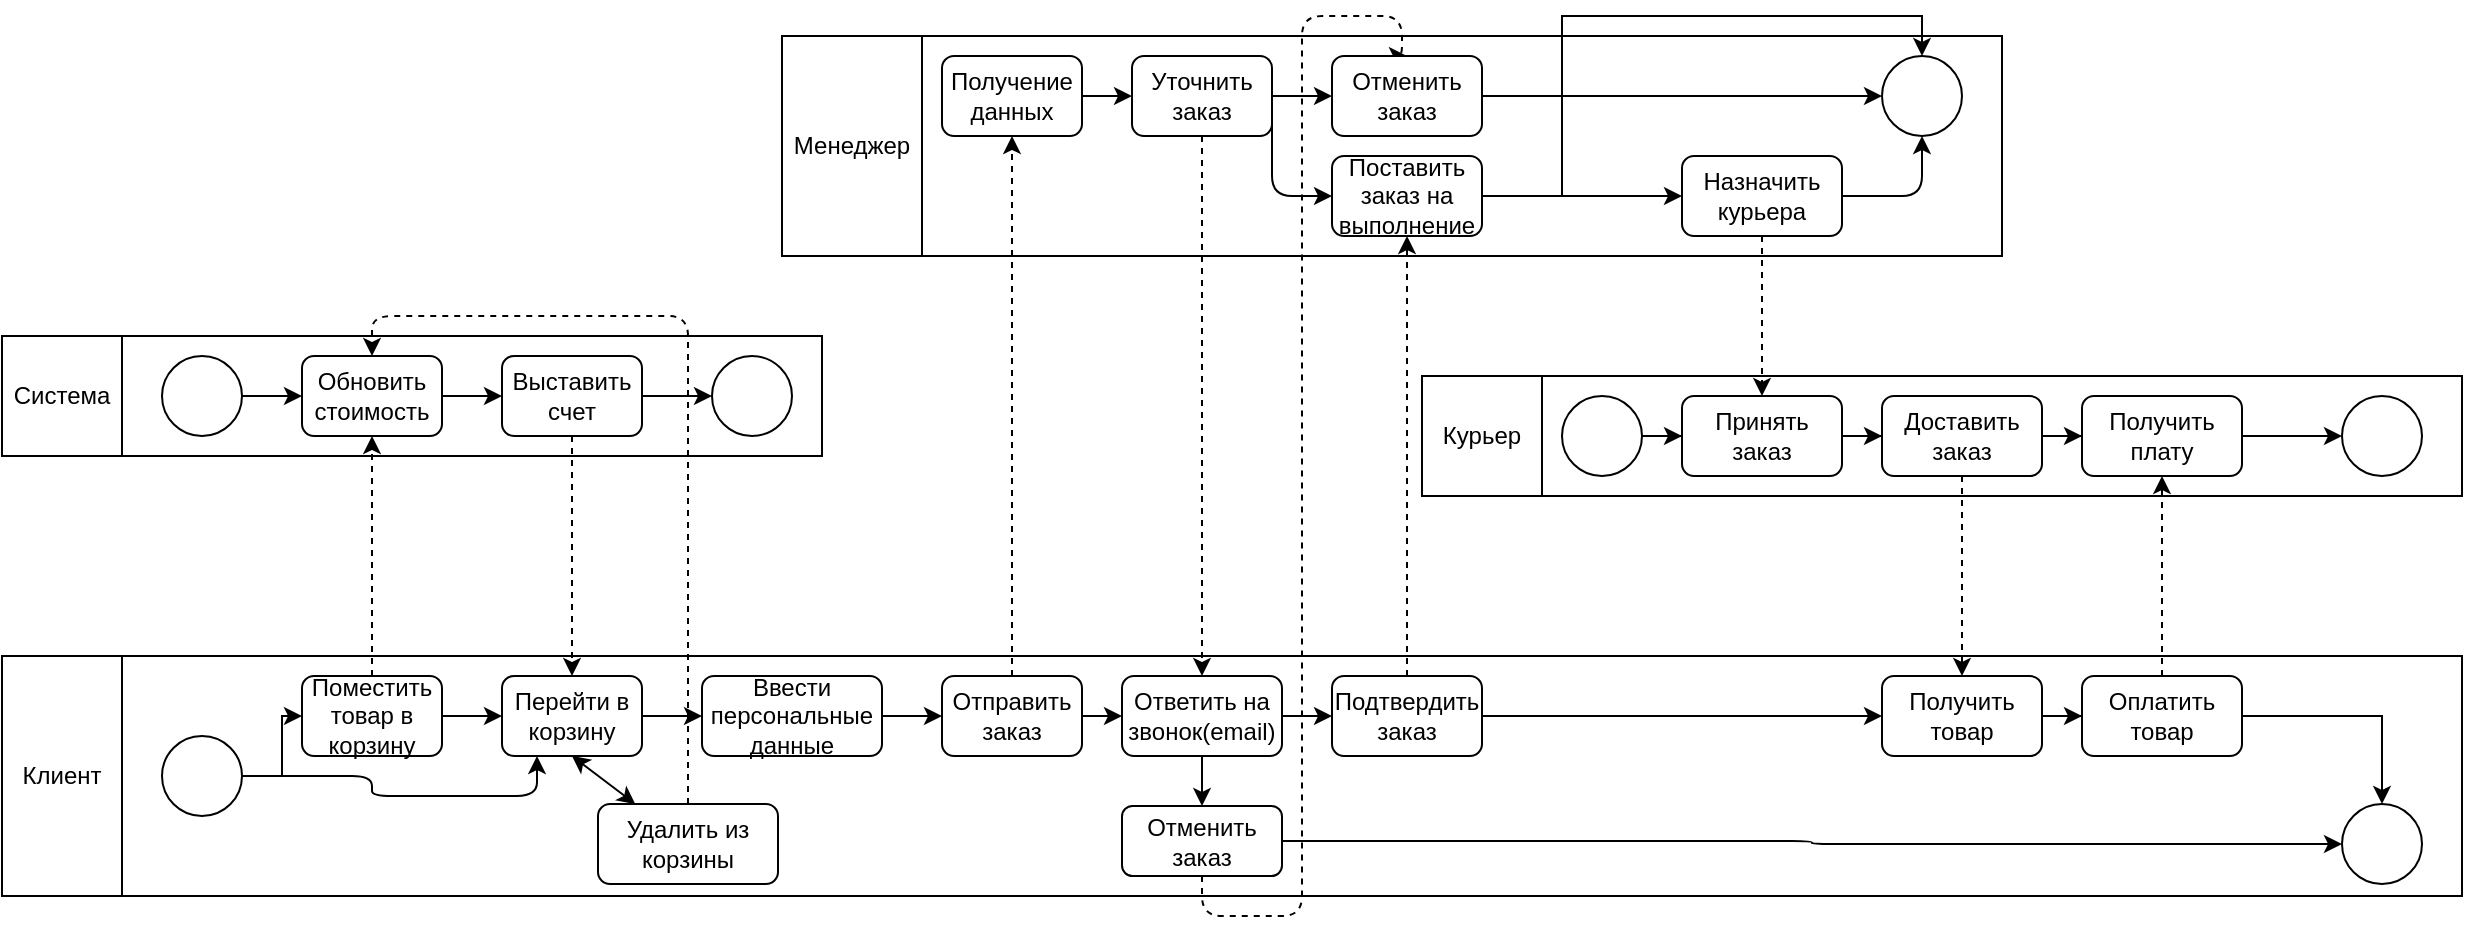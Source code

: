 <mxfile pages="1" version="11.2.8" type="device"><diagram id="E2t7qWhZOOBF1nUKcUTl" name="Page-1"><mxGraphModel dx="1024" dy="534" grid="1" gridSize="10" guides="1" tooltips="1" connect="1" arrows="1" fold="1" page="1" pageScale="1" pageWidth="827" pageHeight="1169" math="0" shadow="0"><root><mxCell id="0"/><mxCell id="1" parent="0"/><mxCell id="NmIa3KSTuZVcGvfTSPxm-5" value="" style="rounded=0;whiteSpace=wrap;html=1;" parent="1" vertex="1"><mxGeometry x="70" y="450" width="1230" height="120" as="geometry"/></mxCell><mxCell id="NmIa3KSTuZVcGvfTSPxm-14" style="edgeStyle=orthogonalEdgeStyle;rounded=0;orthogonalLoop=1;jettySize=auto;html=1;exitX=1;exitY=0.5;exitDx=0;exitDy=0;" parent="1" source="NmIa3KSTuZVcGvfTSPxm-4" target="NmIa3KSTuZVcGvfTSPxm-13" edge="1"><mxGeometry relative="1" as="geometry"/></mxCell><mxCell id="NmIa3KSTuZVcGvfTSPxm-52" style="edgeStyle=orthogonalEdgeStyle;rounded=1;orthogonalLoop=1;jettySize=auto;html=1;exitX=1;exitY=0.5;exitDx=0;exitDy=0;entryX=0.25;entryY=1;entryDx=0;entryDy=0;" parent="1" source="NmIa3KSTuZVcGvfTSPxm-4" target="NmIa3KSTuZVcGvfTSPxm-15" edge="1"><mxGeometry relative="1" as="geometry"/></mxCell><mxCell id="NmIa3KSTuZVcGvfTSPxm-4" value="" style="ellipse;whiteSpace=wrap;html=1;aspect=fixed;" parent="1" vertex="1"><mxGeometry x="150" y="490" width="40" height="40" as="geometry"/></mxCell><mxCell id="NmIa3KSTuZVcGvfTSPxm-16" style="edgeStyle=orthogonalEdgeStyle;rounded=0;orthogonalLoop=1;jettySize=auto;html=1;exitX=1;exitY=0.5;exitDx=0;exitDy=0;" parent="1" source="NmIa3KSTuZVcGvfTSPxm-13" target="NmIa3KSTuZVcGvfTSPxm-15" edge="1"><mxGeometry relative="1" as="geometry"/></mxCell><mxCell id="NmIa3KSTuZVcGvfTSPxm-13" value="&lt;span style=&quot;white-space: normal&quot;&gt;Поместить товар в корзину&lt;/span&gt;" style="rounded=1;whiteSpace=wrap;html=1;" parent="1" vertex="1"><mxGeometry x="220" y="460" width="70" height="40" as="geometry"/></mxCell><mxCell id="NmIa3KSTuZVcGvfTSPxm-18" style="edgeStyle=orthogonalEdgeStyle;rounded=0;orthogonalLoop=1;jettySize=auto;html=1;exitX=1;exitY=0.5;exitDx=0;exitDy=0;" parent="1" source="NmIa3KSTuZVcGvfTSPxm-15" target="NmIa3KSTuZVcGvfTSPxm-17" edge="1"><mxGeometry relative="1" as="geometry"/></mxCell><mxCell id="NmIa3KSTuZVcGvfTSPxm-15" value="Перейти в корзину" style="rounded=1;whiteSpace=wrap;html=1;" parent="1" vertex="1"><mxGeometry x="320" y="460" width="70" height="40" as="geometry"/></mxCell><mxCell id="NmIa3KSTuZVcGvfTSPxm-20" style="edgeStyle=orthogonalEdgeStyle;rounded=0;orthogonalLoop=1;jettySize=auto;html=1;exitX=1;exitY=0.5;exitDx=0;exitDy=0;" parent="1" source="NmIa3KSTuZVcGvfTSPxm-17" target="NmIa3KSTuZVcGvfTSPxm-19" edge="1"><mxGeometry relative="1" as="geometry"/></mxCell><mxCell id="NmIa3KSTuZVcGvfTSPxm-17" value="Ввести персональные данные" style="rounded=1;whiteSpace=wrap;html=1;" parent="1" vertex="1"><mxGeometry x="420" y="460" width="90" height="40" as="geometry"/></mxCell><mxCell id="NmIa3KSTuZVcGvfTSPxm-55" value="" style="edgeStyle=orthogonalEdgeStyle;rounded=1;orthogonalLoop=1;jettySize=auto;html=1;dashed=1;" parent="1" source="NmIa3KSTuZVcGvfTSPxm-19" target="NmIa3KSTuZVcGvfTSPxm-45" edge="1"><mxGeometry relative="1" as="geometry"/></mxCell><mxCell id="NmIa3KSTuZVcGvfTSPxm-19" value="Отправить заказ" style="rounded=1;whiteSpace=wrap;html=1;" parent="1" vertex="1"><mxGeometry x="540" y="460" width="70" height="40" as="geometry"/></mxCell><mxCell id="NmIa3KSTuZVcGvfTSPxm-21" value="" style="rounded=0;whiteSpace=wrap;html=1;" parent="1" vertex="1"><mxGeometry x="70" y="290" width="410" height="60" as="geometry"/></mxCell><mxCell id="NmIa3KSTuZVcGvfTSPxm-22" value="" style="whiteSpace=wrap;html=1;aspect=fixed;" parent="1" vertex="1"><mxGeometry x="70" y="290" width="60" height="60" as="geometry"/></mxCell><mxCell id="NmIa3KSTuZVcGvfTSPxm-23" value="Система" style="text;html=1;strokeColor=none;fillColor=none;align=center;verticalAlign=middle;whiteSpace=wrap;rounded=0;" parent="1" vertex="1"><mxGeometry x="80" y="310" width="40" height="20" as="geometry"/></mxCell><mxCell id="NmIa3KSTuZVcGvfTSPxm-26" style="edgeStyle=orthogonalEdgeStyle;rounded=0;orthogonalLoop=1;jettySize=auto;html=1;exitX=1;exitY=0.5;exitDx=0;exitDy=0;" parent="1" source="NmIa3KSTuZVcGvfTSPxm-24" target="NmIa3KSTuZVcGvfTSPxm-25" edge="1"><mxGeometry relative="1" as="geometry"/></mxCell><mxCell id="NmIa3KSTuZVcGvfTSPxm-24" value="" style="ellipse;whiteSpace=wrap;html=1;aspect=fixed;" parent="1" vertex="1"><mxGeometry x="150" y="300" width="40" height="40" as="geometry"/></mxCell><mxCell id="NmIa3KSTuZVcGvfTSPxm-28" style="edgeStyle=orthogonalEdgeStyle;rounded=0;orthogonalLoop=1;jettySize=auto;html=1;exitX=1;exitY=0.5;exitDx=0;exitDy=0;entryX=0;entryY=0.5;entryDx=0;entryDy=0;" parent="1" source="NmIa3KSTuZVcGvfTSPxm-25" target="NmIa3KSTuZVcGvfTSPxm-27" edge="1"><mxGeometry relative="1" as="geometry"/></mxCell><mxCell id="NmIa3KSTuZVcGvfTSPxm-25" value="Обновить&lt;br&gt;стоимость" style="rounded=1;whiteSpace=wrap;html=1;" parent="1" vertex="1"><mxGeometry x="220" y="300" width="70" height="40" as="geometry"/></mxCell><mxCell id="NmIa3KSTuZVcGvfTSPxm-36" style="edgeStyle=orthogonalEdgeStyle;rounded=1;orthogonalLoop=1;jettySize=auto;html=1;entryX=0.5;entryY=0;entryDx=0;entryDy=0;dashed=1;" parent="1" source="NmIa3KSTuZVcGvfTSPxm-27" target="NmIa3KSTuZVcGvfTSPxm-15" edge="1"><mxGeometry relative="1" as="geometry"/></mxCell><mxCell id="NmIa3KSTuZVcGvfTSPxm-64" style="edgeStyle=orthogonalEdgeStyle;rounded=1;orthogonalLoop=1;jettySize=auto;html=1;exitX=1;exitY=0.5;exitDx=0;exitDy=0;" parent="1" source="NmIa3KSTuZVcGvfTSPxm-27" target="NmIa3KSTuZVcGvfTSPxm-61" edge="1"><mxGeometry relative="1" as="geometry"/></mxCell><mxCell id="NmIa3KSTuZVcGvfTSPxm-27" value="Выставить счет" style="rounded=1;whiteSpace=wrap;html=1;" parent="1" vertex="1"><mxGeometry x="320" y="300" width="70" height="40" as="geometry"/></mxCell><mxCell id="NmIa3KSTuZVcGvfTSPxm-35" style="edgeStyle=orthogonalEdgeStyle;rounded=1;orthogonalLoop=1;jettySize=auto;html=1;exitX=0.5;exitY=0;exitDx=0;exitDy=0;entryX=0.5;entryY=1;entryDx=0;entryDy=0;dashed=1;" parent="1" source="NmIa3KSTuZVcGvfTSPxm-13" target="NmIa3KSTuZVcGvfTSPxm-25" edge="1"><mxGeometry relative="1" as="geometry"/></mxCell><mxCell id="NmIa3KSTuZVcGvfTSPxm-37" value="" style="rounded=0;whiteSpace=wrap;html=1;" parent="1" vertex="1"><mxGeometry x="460" y="140" width="610" height="110" as="geometry"/></mxCell><mxCell id="NmIa3KSTuZVcGvfTSPxm-53" style="edgeStyle=orthogonalEdgeStyle;rounded=1;orthogonalLoop=1;jettySize=auto;html=1;exitX=1;exitY=0.5;exitDx=0;exitDy=0;" parent="1" source="NmIa3KSTuZVcGvfTSPxm-40" target="NmIa3KSTuZVcGvfTSPxm-43" edge="1"><mxGeometry relative="1" as="geometry"/></mxCell><mxCell id="NmIa3KSTuZVcGvfTSPxm-40" value="Получение данных" style="rounded=1;whiteSpace=wrap;html=1;" parent="1" vertex="1"><mxGeometry x="540" y="150" width="70" height="40" as="geometry"/></mxCell><mxCell id="NmIa3KSTuZVcGvfTSPxm-41" style="edgeStyle=orthogonalEdgeStyle;rounded=1;orthogonalLoop=1;jettySize=auto;html=1;exitX=0.5;exitY=0;exitDx=0;exitDy=0;entryX=0.5;entryY=1;entryDx=0;entryDy=0;dashed=1;" parent="1" source="NmIa3KSTuZVcGvfTSPxm-19" target="NmIa3KSTuZVcGvfTSPxm-40" edge="1"><mxGeometry relative="1" as="geometry"/></mxCell><mxCell id="NmIa3KSTuZVcGvfTSPxm-54" style="edgeStyle=orthogonalEdgeStyle;rounded=1;orthogonalLoop=1;jettySize=auto;html=1;dashed=1;" parent="1" source="NmIa3KSTuZVcGvfTSPxm-43" target="NmIa3KSTuZVcGvfTSPxm-45" edge="1"><mxGeometry relative="1" as="geometry"/></mxCell><mxCell id="NmIa3KSTuZVcGvfTSPxm-70" style="edgeStyle=orthogonalEdgeStyle;rounded=1;orthogonalLoop=1;jettySize=auto;html=1;exitX=1;exitY=0.5;exitDx=0;exitDy=0;" parent="1" source="NmIa3KSTuZVcGvfTSPxm-43" target="NmIa3KSTuZVcGvfTSPxm-68" edge="1"><mxGeometry relative="1" as="geometry"><Array as="points"><mxPoint x="705" y="220"/></Array></mxGeometry></mxCell><mxCell id="NmIa3KSTuZVcGvfTSPxm-71" style="edgeStyle=orthogonalEdgeStyle;rounded=1;orthogonalLoop=1;jettySize=auto;html=1;exitX=1;exitY=0.5;exitDx=0;exitDy=0;" parent="1" source="NmIa3KSTuZVcGvfTSPxm-43" target="NmIa3KSTuZVcGvfTSPxm-69" edge="1"><mxGeometry relative="1" as="geometry"/></mxCell><mxCell id="NmIa3KSTuZVcGvfTSPxm-43" value="Уточнить заказ" style="rounded=1;whiteSpace=wrap;html=1;" parent="1" vertex="1"><mxGeometry x="635" y="150" width="70" height="40" as="geometry"/></mxCell><mxCell id="NmIa3KSTuZVcGvfTSPxm-59" style="edgeStyle=orthogonalEdgeStyle;rounded=1;orthogonalLoop=1;jettySize=auto;html=1;exitX=0.5;exitY=1;exitDx=0;exitDy=0;" parent="1" source="NmIa3KSTuZVcGvfTSPxm-45" target="NmIa3KSTuZVcGvfTSPxm-56" edge="1"><mxGeometry relative="1" as="geometry"/></mxCell><mxCell id="NmIa3KSTuZVcGvfTSPxm-66" value="" style="edgeStyle=orthogonalEdgeStyle;rounded=1;orthogonalLoop=1;jettySize=auto;html=1;" parent="1" source="NmIa3KSTuZVcGvfTSPxm-45" target="NmIa3KSTuZVcGvfTSPxm-65" edge="1"><mxGeometry relative="1" as="geometry"/></mxCell><mxCell id="NmIa3KSTuZVcGvfTSPxm-45" value="Ответить на звонок(email)" style="rounded=1;whiteSpace=wrap;html=1;" parent="1" vertex="1"><mxGeometry x="630" y="460" width="80" height="40" as="geometry"/></mxCell><mxCell id="NmIa3KSTuZVcGvfTSPxm-49" style="edgeStyle=orthogonalEdgeStyle;rounded=1;orthogonalLoop=1;jettySize=auto;html=1;exitX=0.5;exitY=0;exitDx=0;exitDy=0;entryX=0.5;entryY=0;entryDx=0;entryDy=0;dashed=1;" parent="1" source="NmIa3KSTuZVcGvfTSPxm-46" target="NmIa3KSTuZVcGvfTSPxm-25" edge="1"><mxGeometry relative="1" as="geometry"/></mxCell><mxCell id="NmIa3KSTuZVcGvfTSPxm-46" value="Удалить из корзины" style="rounded=1;whiteSpace=wrap;html=1;" parent="1" vertex="1"><mxGeometry x="368" y="524" width="90" height="40" as="geometry"/></mxCell><mxCell id="NmIa3KSTuZVcGvfTSPxm-50" value="" style="endArrow=classic;startArrow=classic;html=1;entryX=0.5;entryY=1;entryDx=0;entryDy=0;" parent="1" source="NmIa3KSTuZVcGvfTSPxm-46" target="NmIa3KSTuZVcGvfTSPxm-15" edge="1"><mxGeometry width="50" height="50" relative="1" as="geometry"><mxPoint x="70" y="680" as="sourcePoint"/><mxPoint x="120" y="630" as="targetPoint"/></mxGeometry></mxCell><mxCell id="NmIa3KSTuZVcGvfTSPxm-51" value="" style="rounded=0;whiteSpace=wrap;html=1;" parent="1" vertex="1"><mxGeometry x="70" y="450" width="60" height="120" as="geometry"/></mxCell><mxCell id="NmIa3KSTuZVcGvfTSPxm-3" value="Клиент" style="text;html=1;strokeColor=none;fillColor=none;align=center;verticalAlign=middle;whiteSpace=wrap;rounded=0;" parent="1" vertex="1"><mxGeometry x="70" y="495" width="60" height="30" as="geometry"/></mxCell><mxCell id="NmIa3KSTuZVcGvfTSPxm-60" value="" style="edgeStyle=orthogonalEdgeStyle;rounded=1;orthogonalLoop=1;jettySize=auto;html=1;" parent="1" source="NmIa3KSTuZVcGvfTSPxm-56" target="NmIa3KSTuZVcGvfTSPxm-58" edge="1"><mxGeometry relative="1" as="geometry"/></mxCell><mxCell id="NmIa3KSTuZVcGvfTSPxm-73" style="edgeStyle=orthogonalEdgeStyle;rounded=1;orthogonalLoop=1;jettySize=auto;html=1;entryX=0.5;entryY=0;entryDx=0;entryDy=0;dashed=1;exitX=0.5;exitY=1;exitDx=0;exitDy=0;" parent="1" source="NmIa3KSTuZVcGvfTSPxm-56" target="NmIa3KSTuZVcGvfTSPxm-69" edge="1"><mxGeometry relative="1" as="geometry"><Array as="points"><mxPoint x="670" y="580"/><mxPoint x="720" y="580"/><mxPoint x="720" y="130"/><mxPoint x="770" y="130"/></Array></mxGeometry></mxCell><mxCell id="NmIa3KSTuZVcGvfTSPxm-56" value="Отменить заказ" style="rounded=1;whiteSpace=wrap;html=1;" parent="1" vertex="1"><mxGeometry x="630" y="525" width="80" height="35" as="geometry"/></mxCell><mxCell id="NmIa3KSTuZVcGvfTSPxm-58" value="" style="ellipse;whiteSpace=wrap;html=1;aspect=fixed;" parent="1" vertex="1"><mxGeometry x="1240" y="524" width="40" height="40" as="geometry"/></mxCell><mxCell id="NmIa3KSTuZVcGvfTSPxm-61" value="" style="ellipse;whiteSpace=wrap;html=1;aspect=fixed;" parent="1" vertex="1"><mxGeometry x="425" y="300" width="40" height="40" as="geometry"/></mxCell><mxCell id="NmIa3KSTuZVcGvfTSPxm-74" style="edgeStyle=orthogonalEdgeStyle;rounded=1;orthogonalLoop=1;jettySize=auto;html=1;dashed=1;" parent="1" source="NmIa3KSTuZVcGvfTSPxm-65" target="NmIa3KSTuZVcGvfTSPxm-68" edge="1"><mxGeometry relative="1" as="geometry"/></mxCell><mxCell id="pWyMqfqnfWTv-Xh9yQYz-12" style="edgeStyle=orthogonalEdgeStyle;rounded=0;orthogonalLoop=1;jettySize=auto;html=1;exitX=1;exitY=0.5;exitDx=0;exitDy=0;" edge="1" parent="1" source="NmIa3KSTuZVcGvfTSPxm-65" target="pWyMqfqnfWTv-Xh9yQYz-11"><mxGeometry relative="1" as="geometry"/></mxCell><mxCell id="NmIa3KSTuZVcGvfTSPxm-65" value="Подтвердить заказ" style="rounded=1;whiteSpace=wrap;html=1;" parent="1" vertex="1"><mxGeometry x="735" y="460" width="75" height="40" as="geometry"/></mxCell><mxCell id="NmIa3KSTuZVcGvfTSPxm-67" value="" style="rounded=0;whiteSpace=wrap;html=1;" parent="1" vertex="1"><mxGeometry x="460" y="140" width="70" height="110" as="geometry"/></mxCell><mxCell id="NmIa3KSTuZVcGvfTSPxm-39" value="Менеджер" style="text;html=1;strokeColor=none;fillColor=none;align=center;verticalAlign=middle;whiteSpace=wrap;rounded=0;" parent="1" vertex="1"><mxGeometry x="475" y="185" width="40" height="20" as="geometry"/></mxCell><mxCell id="NmIa3KSTuZVcGvfTSPxm-76" value="" style="edgeStyle=orthogonalEdgeStyle;rounded=1;orthogonalLoop=1;jettySize=auto;html=1;" parent="1" source="NmIa3KSTuZVcGvfTSPxm-68" target="NmIa3KSTuZVcGvfTSPxm-75" edge="1"><mxGeometry relative="1" as="geometry"/></mxCell><mxCell id="pWyMqfqnfWTv-Xh9yQYz-23" style="edgeStyle=orthogonalEdgeStyle;rounded=0;orthogonalLoop=1;jettySize=auto;html=1;entryX=0.5;entryY=0;entryDx=0;entryDy=0;" edge="1" parent="1" source="NmIa3KSTuZVcGvfTSPxm-68" target="NmIa3KSTuZVcGvfTSPxm-72"><mxGeometry relative="1" as="geometry"><Array as="points"><mxPoint x="850" y="220"/><mxPoint x="850" y="130"/><mxPoint x="1030" y="130"/></Array></mxGeometry></mxCell><mxCell id="NmIa3KSTuZVcGvfTSPxm-68" value="Поставить заказ на выполнение" style="rounded=1;whiteSpace=wrap;html=1;" parent="1" vertex="1"><mxGeometry x="735" y="200" width="75" height="40" as="geometry"/></mxCell><mxCell id="NmIa3KSTuZVcGvfTSPxm-79" style="edgeStyle=orthogonalEdgeStyle;rounded=1;orthogonalLoop=1;jettySize=auto;html=1;" parent="1" source="NmIa3KSTuZVcGvfTSPxm-69" target="NmIa3KSTuZVcGvfTSPxm-72" edge="1"><mxGeometry relative="1" as="geometry"/></mxCell><mxCell id="NmIa3KSTuZVcGvfTSPxm-69" value="Отменить заказ" style="rounded=1;whiteSpace=wrap;html=1;" parent="1" vertex="1"><mxGeometry x="735" y="150" width="75" height="40" as="geometry"/></mxCell><mxCell id="NmIa3KSTuZVcGvfTSPxm-72" value="" style="ellipse;whiteSpace=wrap;html=1;aspect=fixed;" parent="1" vertex="1"><mxGeometry x="1010" y="150" width="40" height="40" as="geometry"/></mxCell><mxCell id="NmIa3KSTuZVcGvfTSPxm-80" style="edgeStyle=orthogonalEdgeStyle;rounded=1;orthogonalLoop=1;jettySize=auto;html=1;entryX=0.5;entryY=1;entryDx=0;entryDy=0;" parent="1" source="NmIa3KSTuZVcGvfTSPxm-75" target="NmIa3KSTuZVcGvfTSPxm-72" edge="1"><mxGeometry relative="1" as="geometry"/></mxCell><mxCell id="NmIa3KSTuZVcGvfTSPxm-75" value="Назначить курьера" style="rounded=1;whiteSpace=wrap;html=1;" parent="1" vertex="1"><mxGeometry x="910" y="200" width="80" height="40" as="geometry"/></mxCell><mxCell id="pWyMqfqnfWTv-Xh9yQYz-1" value="" style="rounded=0;whiteSpace=wrap;html=1;" vertex="1" parent="1"><mxGeometry x="780" y="310" width="520" height="60" as="geometry"/></mxCell><mxCell id="pWyMqfqnfWTv-Xh9yQYz-2" value="Курьер" style="rounded=0;whiteSpace=wrap;html=1;" vertex="1" parent="1"><mxGeometry x="780" y="310" width="60" height="60" as="geometry"/></mxCell><mxCell id="pWyMqfqnfWTv-Xh9yQYz-10" style="edgeStyle=orthogonalEdgeStyle;rounded=0;orthogonalLoop=1;jettySize=auto;html=1;exitX=1;exitY=0.5;exitDx=0;exitDy=0;" edge="1" parent="1" source="pWyMqfqnfWTv-Xh9yQYz-4" target="pWyMqfqnfWTv-Xh9yQYz-9"><mxGeometry relative="1" as="geometry"/></mxCell><mxCell id="pWyMqfqnfWTv-Xh9yQYz-4" value="Принять заказ" style="rounded=1;whiteSpace=wrap;html=1;" vertex="1" parent="1"><mxGeometry x="910" y="320" width="80" height="40" as="geometry"/></mxCell><mxCell id="pWyMqfqnfWTv-Xh9yQYz-7" style="edgeStyle=orthogonalEdgeStyle;rounded=0;orthogonalLoop=1;jettySize=auto;html=1;exitX=1;exitY=0.5;exitDx=0;exitDy=0;" edge="1" parent="1" source="pWyMqfqnfWTv-Xh9yQYz-6" target="pWyMqfqnfWTv-Xh9yQYz-4"><mxGeometry relative="1" as="geometry"/></mxCell><mxCell id="pWyMqfqnfWTv-Xh9yQYz-6" value="" style="ellipse;whiteSpace=wrap;html=1;aspect=fixed;" vertex="1" parent="1"><mxGeometry x="850" y="320" width="40" height="40" as="geometry"/></mxCell><mxCell id="pWyMqfqnfWTv-Xh9yQYz-8" style="edgeStyle=orthogonalEdgeStyle;rounded=0;orthogonalLoop=1;jettySize=auto;html=1;dashed=1;" edge="1" parent="1" source="NmIa3KSTuZVcGvfTSPxm-75" target="pWyMqfqnfWTv-Xh9yQYz-4"><mxGeometry relative="1" as="geometry"/></mxCell><mxCell id="pWyMqfqnfWTv-Xh9yQYz-13" style="edgeStyle=orthogonalEdgeStyle;rounded=0;orthogonalLoop=1;jettySize=auto;html=1;exitX=0.5;exitY=1;exitDx=0;exitDy=0;dashed=1;" edge="1" parent="1" source="pWyMqfqnfWTv-Xh9yQYz-9" target="pWyMqfqnfWTv-Xh9yQYz-11"><mxGeometry relative="1" as="geometry"/></mxCell><mxCell id="pWyMqfqnfWTv-Xh9yQYz-18" style="edgeStyle=orthogonalEdgeStyle;rounded=0;orthogonalLoop=1;jettySize=auto;html=1;" edge="1" parent="1" source="pWyMqfqnfWTv-Xh9yQYz-9" target="pWyMqfqnfWTv-Xh9yQYz-16"><mxGeometry relative="1" as="geometry"/></mxCell><mxCell id="pWyMqfqnfWTv-Xh9yQYz-9" value="Доставить заказ" style="rounded=1;whiteSpace=wrap;html=1;" vertex="1" parent="1"><mxGeometry x="1010" y="320" width="80" height="40" as="geometry"/></mxCell><mxCell id="pWyMqfqnfWTv-Xh9yQYz-15" style="edgeStyle=orthogonalEdgeStyle;rounded=0;orthogonalLoop=1;jettySize=auto;html=1;" edge="1" parent="1" source="pWyMqfqnfWTv-Xh9yQYz-11" target="pWyMqfqnfWTv-Xh9yQYz-14"><mxGeometry relative="1" as="geometry"/></mxCell><mxCell id="pWyMqfqnfWTv-Xh9yQYz-11" value="Получить товар" style="rounded=1;whiteSpace=wrap;html=1;" vertex="1" parent="1"><mxGeometry x="1010" y="460" width="80" height="40" as="geometry"/></mxCell><mxCell id="pWyMqfqnfWTv-Xh9yQYz-19" style="edgeStyle=orthogonalEdgeStyle;rounded=0;orthogonalLoop=1;jettySize=auto;html=1;" edge="1" parent="1" source="pWyMqfqnfWTv-Xh9yQYz-14" target="NmIa3KSTuZVcGvfTSPxm-58"><mxGeometry relative="1" as="geometry"/></mxCell><mxCell id="pWyMqfqnfWTv-Xh9yQYz-22" style="edgeStyle=orthogonalEdgeStyle;rounded=0;orthogonalLoop=1;jettySize=auto;html=1;entryX=0.5;entryY=1;entryDx=0;entryDy=0;dashed=1;" edge="1" parent="1" source="pWyMqfqnfWTv-Xh9yQYz-14" target="pWyMqfqnfWTv-Xh9yQYz-16"><mxGeometry relative="1" as="geometry"/></mxCell><mxCell id="pWyMqfqnfWTv-Xh9yQYz-14" value="Оплатить товар" style="rounded=1;whiteSpace=wrap;html=1;" vertex="1" parent="1"><mxGeometry x="1110" y="460" width="80" height="40" as="geometry"/></mxCell><mxCell id="pWyMqfqnfWTv-Xh9yQYz-21" style="edgeStyle=orthogonalEdgeStyle;rounded=0;orthogonalLoop=1;jettySize=auto;html=1;" edge="1" parent="1" source="pWyMqfqnfWTv-Xh9yQYz-16" target="pWyMqfqnfWTv-Xh9yQYz-20"><mxGeometry relative="1" as="geometry"/></mxCell><mxCell id="pWyMqfqnfWTv-Xh9yQYz-16" value="Получить плату" style="rounded=1;whiteSpace=wrap;html=1;" vertex="1" parent="1"><mxGeometry x="1110" y="320" width="80" height="40" as="geometry"/></mxCell><mxCell id="pWyMqfqnfWTv-Xh9yQYz-20" value="" style="ellipse;whiteSpace=wrap;html=1;aspect=fixed;" vertex="1" parent="1"><mxGeometry x="1240" y="320" width="40" height="40" as="geometry"/></mxCell></root></mxGraphModel></diagram></mxfile>